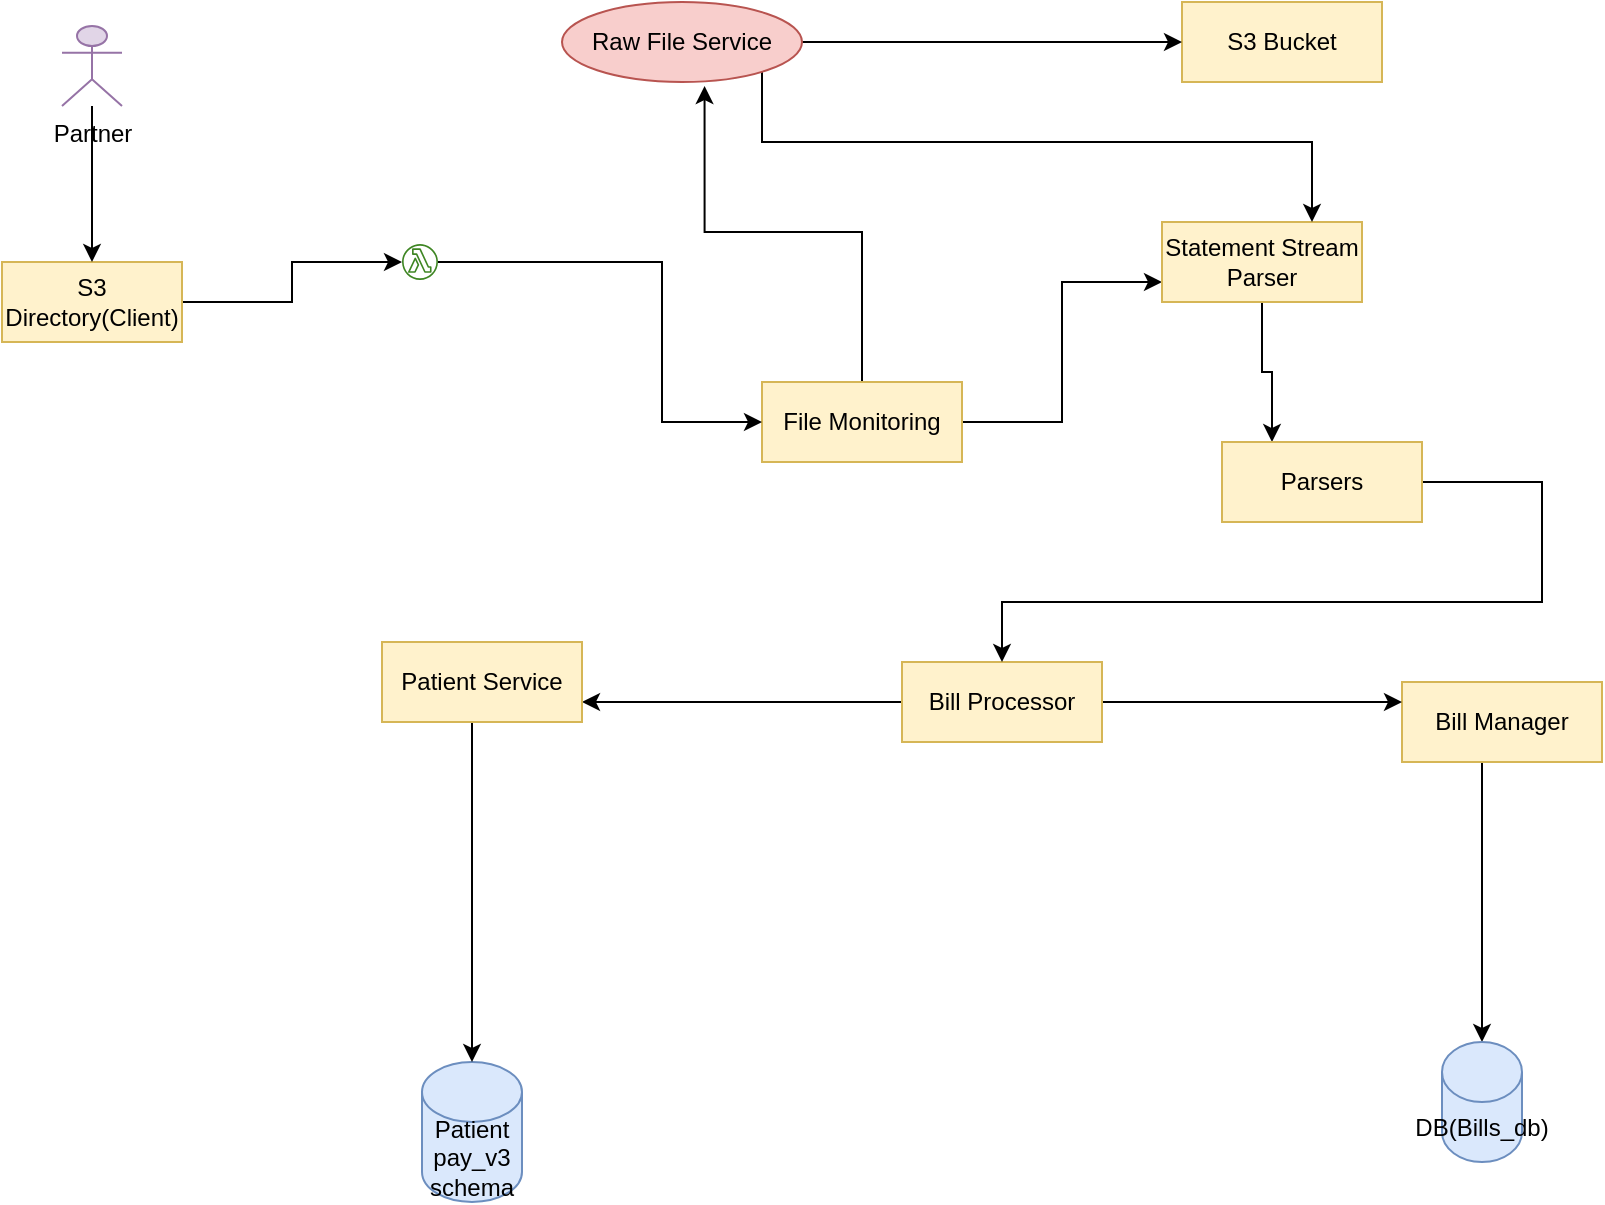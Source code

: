 <mxfile version="20.7.4" type="github">
  <diagram id="wYuMe5kM4yV2TnEpnyqj" name="Page-1">
    <mxGraphModel dx="1034" dy="438" grid="1" gridSize="10" guides="1" tooltips="1" connect="1" arrows="1" fold="1" page="1" pageScale="1" pageWidth="850" pageHeight="1100" math="0" shadow="0">
      <root>
        <mxCell id="0" />
        <mxCell id="1" parent="0" />
        <mxCell id="PQzlx6IFT9ufVY_56LJa-49" style="edgeStyle=orthogonalEdgeStyle;rounded=0;orthogonalLoop=1;jettySize=auto;html=1;" parent="1" source="PQzlx6IFT9ufVY_56LJa-1" target="PQzlx6IFT9ufVY_56LJa-48" edge="1">
          <mxGeometry relative="1" as="geometry" />
        </mxCell>
        <mxCell id="PQzlx6IFT9ufVY_56LJa-1" value="S3 Directory(Client)" style="rounded=0;whiteSpace=wrap;html=1;fillColor=#fff2cc;strokeColor=#d6b656;" parent="1" vertex="1">
          <mxGeometry x="10" y="140" width="90" height="40" as="geometry" />
        </mxCell>
        <mxCell id="PQzlx6IFT9ufVY_56LJa-55" style="edgeStyle=orthogonalEdgeStyle;rounded=0;orthogonalLoop=1;jettySize=auto;html=1;entryX=0;entryY=0.75;entryDx=0;entryDy=0;" parent="1" source="PQzlx6IFT9ufVY_56LJa-3" target="PQzlx6IFT9ufVY_56LJa-13" edge="1">
          <mxGeometry relative="1" as="geometry" />
        </mxCell>
        <mxCell id="AHBBiQd-p7hIOELKxNmG-4" style="edgeStyle=orthogonalEdgeStyle;rounded=0;orthogonalLoop=1;jettySize=auto;html=1;entryX=0.594;entryY=1.05;entryDx=0;entryDy=0;entryPerimeter=0;" edge="1" parent="1" source="PQzlx6IFT9ufVY_56LJa-3" target="PQzlx6IFT9ufVY_56LJa-26">
          <mxGeometry relative="1" as="geometry" />
        </mxCell>
        <mxCell id="PQzlx6IFT9ufVY_56LJa-3" value="File Monitoring" style="rounded=0;whiteSpace=wrap;html=1;fillColor=#fff2cc;strokeColor=#d6b656;" parent="1" vertex="1">
          <mxGeometry x="390" y="200" width="100" height="40" as="geometry" />
        </mxCell>
        <mxCell id="PQzlx6IFT9ufVY_56LJa-10" value="S3 Bucket" style="rounded=0;whiteSpace=wrap;html=1;fillColor=#fff2cc;strokeColor=#d6b656;" parent="1" vertex="1">
          <mxGeometry x="600" y="10" width="100" height="40" as="geometry" />
        </mxCell>
        <mxCell id="PQzlx6IFT9ufVY_56LJa-41" style="edgeStyle=orthogonalEdgeStyle;rounded=0;orthogonalLoop=1;jettySize=auto;html=1;" parent="1" source="PQzlx6IFT9ufVY_56LJa-11" target="PQzlx6IFT9ufVY_56LJa-15" edge="1">
          <mxGeometry x="0.067" relative="1" as="geometry">
            <Array as="points">
              <mxPoint x="750" y="440" />
              <mxPoint x="750" y="440" />
            </Array>
            <mxPoint as="offset" />
          </mxGeometry>
        </mxCell>
        <mxCell id="PQzlx6IFT9ufVY_56LJa-11" value="Bill Manager" style="rounded=0;whiteSpace=wrap;html=1;fillColor=#fff2cc;strokeColor=#d6b656;" parent="1" vertex="1">
          <mxGeometry x="710" y="350" width="100" height="40" as="geometry" />
        </mxCell>
        <mxCell id="PQzlx6IFT9ufVY_56LJa-37" style="edgeStyle=orthogonalEdgeStyle;rounded=0;orthogonalLoop=1;jettySize=auto;html=1;entryX=1;entryY=0.75;entryDx=0;entryDy=0;" parent="1" source="PQzlx6IFT9ufVY_56LJa-12" target="PQzlx6IFT9ufVY_56LJa-24" edge="1">
          <mxGeometry relative="1" as="geometry" />
        </mxCell>
        <mxCell id="PQzlx6IFT9ufVY_56LJa-39" style="edgeStyle=orthogonalEdgeStyle;rounded=0;orthogonalLoop=1;jettySize=auto;html=1;entryX=0;entryY=0.25;entryDx=0;entryDy=0;" parent="1" source="PQzlx6IFT9ufVY_56LJa-12" target="PQzlx6IFT9ufVY_56LJa-11" edge="1">
          <mxGeometry relative="1" as="geometry" />
        </mxCell>
        <mxCell id="PQzlx6IFT9ufVY_56LJa-12" value="Bill Processor" style="rounded=0;whiteSpace=wrap;html=1;fillColor=#fff2cc;strokeColor=#d6b656;" parent="1" vertex="1">
          <mxGeometry x="460" y="340" width="100" height="40" as="geometry" />
        </mxCell>
        <mxCell id="AHBBiQd-p7hIOELKxNmG-7" style="edgeStyle=orthogonalEdgeStyle;rounded=0;orthogonalLoop=1;jettySize=auto;html=1;entryX=0.25;entryY=0;entryDx=0;entryDy=0;" edge="1" parent="1" source="PQzlx6IFT9ufVY_56LJa-13" target="PQzlx6IFT9ufVY_56LJa-16">
          <mxGeometry relative="1" as="geometry" />
        </mxCell>
        <mxCell id="PQzlx6IFT9ufVY_56LJa-13" value="Statement Stream Parser" style="rounded=0;whiteSpace=wrap;html=1;fillColor=#fff2cc;strokeColor=#d6b656;" parent="1" vertex="1">
          <mxGeometry x="590" y="120" width="100" height="40" as="geometry" />
        </mxCell>
        <mxCell id="PQzlx6IFT9ufVY_56LJa-14" value="Patient pay_v3 schema" style="shape=cylinder3;whiteSpace=wrap;html=1;boundedLbl=1;backgroundOutline=1;size=15;fillColor=#dae8fc;strokeColor=#6c8ebf;" parent="1" vertex="1">
          <mxGeometry x="220" y="540" width="50" height="70" as="geometry" />
        </mxCell>
        <mxCell id="PQzlx6IFT9ufVY_56LJa-15" value="DB(Bills_db)" style="shape=cylinder3;whiteSpace=wrap;html=1;boundedLbl=1;backgroundOutline=1;size=15;fillColor=#dae8fc;strokeColor=#6c8ebf;" parent="1" vertex="1">
          <mxGeometry x="730" y="530" width="40" height="60" as="geometry" />
        </mxCell>
        <mxCell id="PQzlx6IFT9ufVY_56LJa-36" style="edgeStyle=orthogonalEdgeStyle;rounded=0;orthogonalLoop=1;jettySize=auto;html=1;entryX=0.5;entryY=0;entryDx=0;entryDy=0;" parent="1" source="PQzlx6IFT9ufVY_56LJa-16" target="PQzlx6IFT9ufVY_56LJa-12" edge="1">
          <mxGeometry relative="1" as="geometry">
            <Array as="points">
              <mxPoint x="780" y="310" />
              <mxPoint x="510" y="310" />
            </Array>
          </mxGeometry>
        </mxCell>
        <mxCell id="PQzlx6IFT9ufVY_56LJa-16" value="Parsers" style="rounded=0;whiteSpace=wrap;html=1;fillColor=#fff2cc;strokeColor=#d6b656;" parent="1" vertex="1">
          <mxGeometry x="620" y="230" width="100" height="40" as="geometry" />
        </mxCell>
        <mxCell id="PQzlx6IFT9ufVY_56LJa-30" style="edgeStyle=orthogonalEdgeStyle;rounded=0;orthogonalLoop=1;jettySize=auto;html=1;entryX=0.5;entryY=0;entryDx=0;entryDy=0;" parent="1" source="PQzlx6IFT9ufVY_56LJa-18" target="PQzlx6IFT9ufVY_56LJa-1" edge="1">
          <mxGeometry relative="1" as="geometry" />
        </mxCell>
        <mxCell id="PQzlx6IFT9ufVY_56LJa-18" value="Partner" style="shape=umlActor;verticalLabelPosition=bottom;verticalAlign=top;html=1;outlineConnect=0;fillColor=#e1d5e7;strokeColor=#9673a6;" parent="1" vertex="1">
          <mxGeometry x="40" y="22" width="30" height="40" as="geometry" />
        </mxCell>
        <mxCell id="PQzlx6IFT9ufVY_56LJa-42" style="edgeStyle=orthogonalEdgeStyle;rounded=0;orthogonalLoop=1;jettySize=auto;html=1;" parent="1" source="PQzlx6IFT9ufVY_56LJa-24" target="PQzlx6IFT9ufVY_56LJa-14" edge="1">
          <mxGeometry relative="1" as="geometry">
            <Array as="points">
              <mxPoint x="245" y="490" />
              <mxPoint x="245" y="490" />
            </Array>
          </mxGeometry>
        </mxCell>
        <mxCell id="PQzlx6IFT9ufVY_56LJa-24" value="Patient Service" style="rounded=0;whiteSpace=wrap;html=1;fillColor=#fff2cc;strokeColor=#d6b656;" parent="1" vertex="1">
          <mxGeometry x="200" y="330" width="100" height="40" as="geometry" />
        </mxCell>
        <mxCell id="PQzlx6IFT9ufVY_56LJa-52" style="edgeStyle=orthogonalEdgeStyle;rounded=0;orthogonalLoop=1;jettySize=auto;html=1;entryX=0.75;entryY=0;entryDx=0;entryDy=0;" parent="1" source="PQzlx6IFT9ufVY_56LJa-26" target="PQzlx6IFT9ufVY_56LJa-13" edge="1">
          <mxGeometry relative="1" as="geometry">
            <Array as="points">
              <mxPoint x="390" y="80" />
              <mxPoint x="665" y="80" />
            </Array>
          </mxGeometry>
        </mxCell>
        <mxCell id="AHBBiQd-p7hIOELKxNmG-11" style="edgeStyle=orthogonalEdgeStyle;rounded=0;orthogonalLoop=1;jettySize=auto;html=1;entryX=0;entryY=0.5;entryDx=0;entryDy=0;" edge="1" parent="1" source="PQzlx6IFT9ufVY_56LJa-26" target="PQzlx6IFT9ufVY_56LJa-10">
          <mxGeometry relative="1" as="geometry" />
        </mxCell>
        <mxCell id="PQzlx6IFT9ufVY_56LJa-26" value="Raw File Service" style="ellipse;whiteSpace=wrap;html=1;fillColor=#f8cecc;strokeColor=#b85450;" parent="1" vertex="1">
          <mxGeometry x="290" y="10" width="120" height="40" as="geometry" />
        </mxCell>
        <mxCell id="AHBBiQd-p7hIOELKxNmG-6" style="edgeStyle=orthogonalEdgeStyle;rounded=0;orthogonalLoop=1;jettySize=auto;html=1;" edge="1" parent="1" source="PQzlx6IFT9ufVY_56LJa-48" target="PQzlx6IFT9ufVY_56LJa-3">
          <mxGeometry x="0.008" y="10" relative="1" as="geometry">
            <mxPoint x="340" y="240" as="targetPoint" />
            <Array as="points">
              <mxPoint x="340" y="140" />
              <mxPoint x="340" y="220" />
            </Array>
            <mxPoint as="offset" />
          </mxGeometry>
        </mxCell>
        <mxCell id="PQzlx6IFT9ufVY_56LJa-48" value="" style="sketch=0;outlineConnect=0;fontColor=#232F3E;gradientColor=none;fillColor=#3F8624;strokeColor=none;dashed=0;verticalLabelPosition=bottom;verticalAlign=top;align=center;html=1;fontSize=12;fontStyle=0;aspect=fixed;pointerEvents=1;shape=mxgraph.aws4.lambda_function;" parent="1" vertex="1">
          <mxGeometry x="210" y="131" width="18" height="18" as="geometry" />
        </mxCell>
      </root>
    </mxGraphModel>
  </diagram>
</mxfile>
